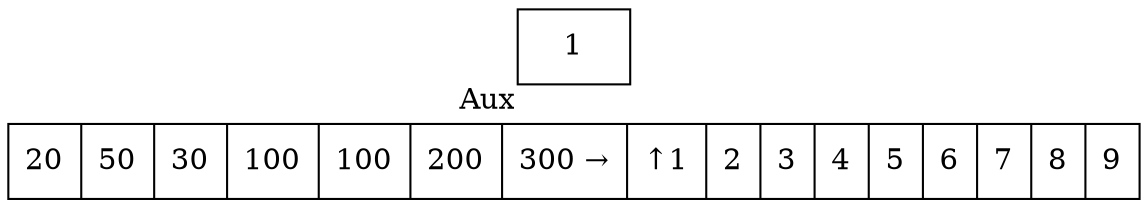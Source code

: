 digraph G{ node [shape = record ];
 rankdir=LR;X[label="{ 20|50|30|100|100|200|300|1|2|3|4|5|6|7|8|9}"]X[label="{ 20|50|30|100|100|200|300 → | ↑ 1|2|3|4|5|6|7|8|9}"]
2[label="{1}"xlabel="Aux"]
}
